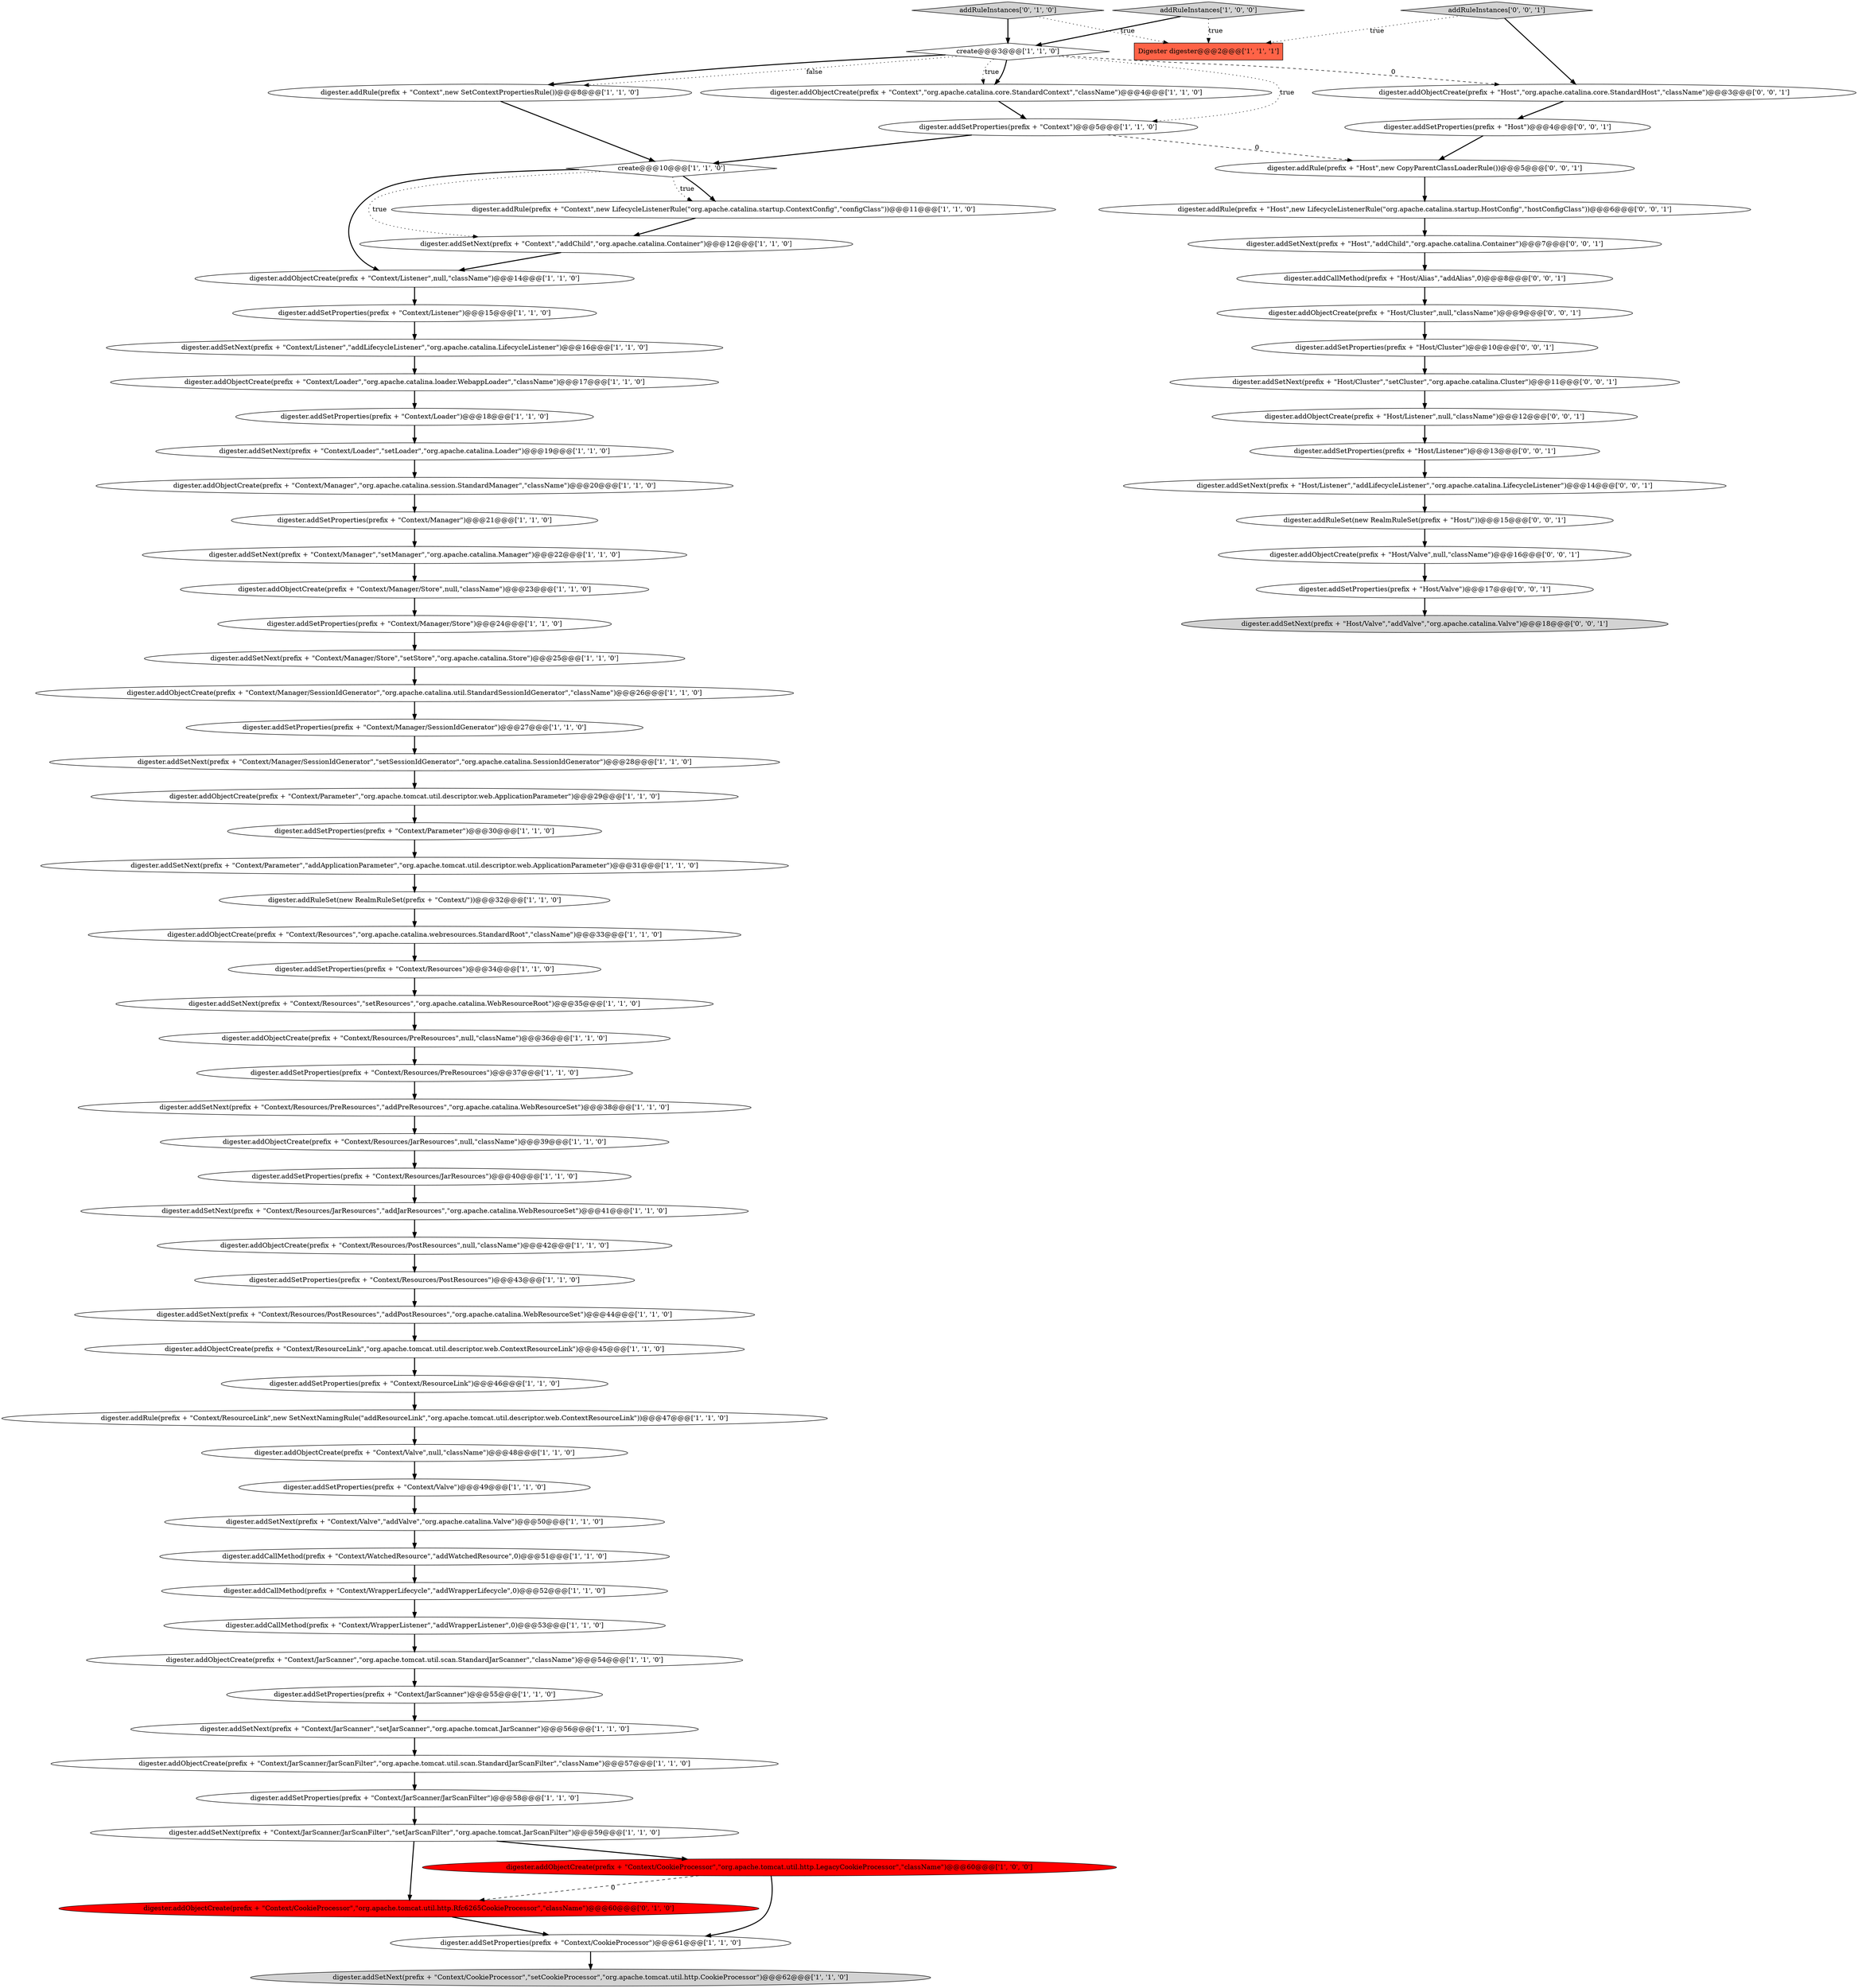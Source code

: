 digraph {
23 [style = filled, label = "digester.addSetNext(prefix + \"Context/JarScanner\",\"setJarScanner\",\"org.apache.tomcat.JarScanner\")@@@56@@@['1', '1', '0']", fillcolor = white, shape = ellipse image = "AAA0AAABBB1BBB"];
20 [style = filled, label = "digester.addSetProperties(prefix + \"Context/Manager/Store\")@@@24@@@['1', '1', '0']", fillcolor = white, shape = ellipse image = "AAA0AAABBB1BBB"];
60 [style = filled, label = "digester.addSetNext(prefix + \"Host/Cluster\",\"setCluster\",\"org.apache.catalina.Cluster\")@@@11@@@['0', '0', '1']", fillcolor = white, shape = ellipse image = "AAA0AAABBB3BBB"];
43 [style = filled, label = "digester.addSetProperties(prefix + \"Context\")@@@5@@@['1', '1', '0']", fillcolor = white, shape = ellipse image = "AAA0AAABBB1BBB"];
45 [style = filled, label = "digester.addCallMethod(prefix + \"Context/WatchedResource\",\"addWatchedResource\",0)@@@51@@@['1', '1', '0']", fillcolor = white, shape = ellipse image = "AAA0AAABBB1BBB"];
29 [style = filled, label = "create@@@3@@@['1', '1', '0']", fillcolor = white, shape = diamond image = "AAA0AAABBB1BBB"];
56 [style = filled, label = "digester.addRuleSet(new RealmRuleSet(prefix + \"Context/\"))@@@32@@@['1', '1', '0']", fillcolor = white, shape = ellipse image = "AAA0AAABBB1BBB"];
2 [style = filled, label = "create@@@10@@@['1', '1', '0']", fillcolor = white, shape = diamond image = "AAA0AAABBB1BBB"];
52 [style = filled, label = "digester.addSetProperties(prefix + \"Context/ResourceLink\")@@@46@@@['1', '1', '0']", fillcolor = white, shape = ellipse image = "AAA0AAABBB1BBB"];
39 [style = filled, label = "digester.addObjectCreate(prefix + \"Context/Resources/PostResources\",null,\"className\")@@@42@@@['1', '1', '0']", fillcolor = white, shape = ellipse image = "AAA0AAABBB1BBB"];
59 [style = filled, label = "digester.addObjectCreate(prefix + \"Context/CookieProcessor\",\"org.apache.tomcat.util.http.Rfc6265CookieProcessor\",\"className\")@@@60@@@['0', '1', '0']", fillcolor = red, shape = ellipse image = "AAA1AAABBB2BBB"];
62 [style = filled, label = "digester.addObjectCreate(prefix + \"Host\",\"org.apache.catalina.core.StandardHost\",\"className\")@@@3@@@['0', '0', '1']", fillcolor = white, shape = ellipse image = "AAA0AAABBB3BBB"];
13 [style = filled, label = "digester.addSetProperties(prefix + \"Context/Resources/PreResources\")@@@37@@@['1', '1', '0']", fillcolor = white, shape = ellipse image = "AAA0AAABBB1BBB"];
21 [style = filled, label = "digester.addObjectCreate(prefix + \"Context/Loader\",\"org.apache.catalina.loader.WebappLoader\",\"className\")@@@17@@@['1', '1', '0']", fillcolor = white, shape = ellipse image = "AAA0AAABBB1BBB"];
30 [style = filled, label = "addRuleInstances['1', '0', '0']", fillcolor = lightgray, shape = diamond image = "AAA0AAABBB1BBB"];
72 [style = filled, label = "digester.addSetProperties(prefix + \"Host\")@@@4@@@['0', '0', '1']", fillcolor = white, shape = ellipse image = "AAA0AAABBB3BBB"];
24 [style = filled, label = "digester.addSetNext(prefix + \"Context/Manager\",\"setManager\",\"org.apache.catalina.Manager\")@@@22@@@['1', '1', '0']", fillcolor = white, shape = ellipse image = "AAA0AAABBB1BBB"];
48 [style = filled, label = "digester.addCallMethod(prefix + \"Context/WrapperListener\",\"addWrapperListener\",0)@@@53@@@['1', '1', '0']", fillcolor = white, shape = ellipse image = "AAA0AAABBB1BBB"];
53 [style = filled, label = "digester.addCallMethod(prefix + \"Context/WrapperLifecycle\",\"addWrapperLifecycle\",0)@@@52@@@['1', '1', '0']", fillcolor = white, shape = ellipse image = "AAA0AAABBB1BBB"];
50 [style = filled, label = "digester.addSetNext(prefix + \"Context/Loader\",\"setLoader\",\"org.apache.catalina.Loader\")@@@19@@@['1', '1', '0']", fillcolor = white, shape = ellipse image = "AAA0AAABBB1BBB"];
1 [style = filled, label = "digester.addSetProperties(prefix + \"Context/Resources/PostResources\")@@@43@@@['1', '1', '0']", fillcolor = white, shape = ellipse image = "AAA0AAABBB1BBB"];
35 [style = filled, label = "digester.addRule(prefix + \"Context/ResourceLink\",new SetNextNamingRule(\"addResourceLink\",\"org.apache.tomcat.util.descriptor.web.ContextResourceLink\"))@@@47@@@['1', '1', '0']", fillcolor = white, shape = ellipse image = "AAA0AAABBB1BBB"];
41 [style = filled, label = "digester.addSetNext(prefix + \"Context/JarScanner/JarScanFilter\",\"setJarScanFilter\",\"org.apache.tomcat.JarScanFilter\")@@@59@@@['1', '1', '0']", fillcolor = white, shape = ellipse image = "AAA0AAABBB1BBB"];
25 [style = filled, label = "digester.addSetProperties(prefix + \"Context/Loader\")@@@18@@@['1', '1', '0']", fillcolor = white, shape = ellipse image = "AAA0AAABBB1BBB"];
6 [style = filled, label = "digester.addObjectCreate(prefix + \"Context/Manager\",\"org.apache.catalina.session.StandardManager\",\"className\")@@@20@@@['1', '1', '0']", fillcolor = white, shape = ellipse image = "AAA0AAABBB1BBB"];
71 [style = filled, label = "digester.addRule(prefix + \"Host\",new LifecycleListenerRule(\"org.apache.catalina.startup.HostConfig\",\"hostConfigClass\"))@@@6@@@['0', '0', '1']", fillcolor = white, shape = ellipse image = "AAA0AAABBB3BBB"];
11 [style = filled, label = "digester.addRule(prefix + \"Context\",new SetContextPropertiesRule())@@@8@@@['1', '1', '0']", fillcolor = white, shape = ellipse image = "AAA0AAABBB1BBB"];
57 [style = filled, label = "digester.addSetNext(prefix + \"Context/Listener\",\"addLifecycleListener\",\"org.apache.catalina.LifecycleListener\")@@@16@@@['1', '1', '0']", fillcolor = white, shape = ellipse image = "AAA0AAABBB1BBB"];
69 [style = filled, label = "digester.addSetProperties(prefix + \"Host/Cluster\")@@@10@@@['0', '0', '1']", fillcolor = white, shape = ellipse image = "AAA0AAABBB3BBB"];
4 [style = filled, label = "digester.addSetProperties(prefix + \"Context/Resources\")@@@34@@@['1', '1', '0']", fillcolor = white, shape = ellipse image = "AAA0AAABBB1BBB"];
26 [style = filled, label = "digester.addSetProperties(prefix + \"Context/CookieProcessor\")@@@61@@@['1', '1', '0']", fillcolor = white, shape = ellipse image = "AAA0AAABBB1BBB"];
10 [style = filled, label = "digester.addObjectCreate(prefix + \"Context/JarScanner/JarScanFilter\",\"org.apache.tomcat.util.scan.StandardJarScanFilter\",\"className\")@@@57@@@['1', '1', '0']", fillcolor = white, shape = ellipse image = "AAA0AAABBB1BBB"];
49 [style = filled, label = "digester.addSetNext(prefix + \"Context/Resources/JarResources\",\"addJarResources\",\"org.apache.catalina.WebResourceSet\")@@@41@@@['1', '1', '0']", fillcolor = white, shape = ellipse image = "AAA0AAABBB1BBB"];
34 [style = filled, label = "digester.addObjectCreate(prefix + \"Context/Listener\",null,\"className\")@@@14@@@['1', '1', '0']", fillcolor = white, shape = ellipse image = "AAA0AAABBB1BBB"];
68 [style = filled, label = "digester.addSetNext(prefix + \"Host/Valve\",\"addValve\",\"org.apache.catalina.Valve\")@@@18@@@['0', '0', '1']", fillcolor = lightgray, shape = ellipse image = "AAA0AAABBB3BBB"];
37 [style = filled, label = "digester.addSetNext(prefix + \"Context/Parameter\",\"addApplicationParameter\",\"org.apache.tomcat.util.descriptor.web.ApplicationParameter\")@@@31@@@['1', '1', '0']", fillcolor = white, shape = ellipse image = "AAA0AAABBB1BBB"];
42 [style = filled, label = "digester.addSetNext(prefix + \"Context/Manager/Store\",\"setStore\",\"org.apache.catalina.Store\")@@@25@@@['1', '1', '0']", fillcolor = white, shape = ellipse image = "AAA0AAABBB1BBB"];
36 [style = filled, label = "digester.addRule(prefix + \"Context\",new LifecycleListenerRule(\"org.apache.catalina.startup.ContextConfig\",\"configClass\"))@@@11@@@['1', '1', '0']", fillcolor = white, shape = ellipse image = "AAA0AAABBB1BBB"];
33 [style = filled, label = "digester.addObjectCreate(prefix + \"Context/JarScanner\",\"org.apache.tomcat.util.scan.StandardJarScanner\",\"className\")@@@54@@@['1', '1', '0']", fillcolor = white, shape = ellipse image = "AAA0AAABBB1BBB"];
75 [style = filled, label = "digester.addObjectCreate(prefix + \"Host/Listener\",null,\"className\")@@@12@@@['0', '0', '1']", fillcolor = white, shape = ellipse image = "AAA0AAABBB3BBB"];
32 [style = filled, label = "digester.addObjectCreate(prefix + \"Context/ResourceLink\",\"org.apache.tomcat.util.descriptor.web.ContextResourceLink\")@@@45@@@['1', '1', '0']", fillcolor = white, shape = ellipse image = "AAA0AAABBB1BBB"];
58 [style = filled, label = "addRuleInstances['0', '1', '0']", fillcolor = lightgray, shape = diamond image = "AAA0AAABBB2BBB"];
15 [style = filled, label = "digester.addObjectCreate(prefix + \"Context/Manager/Store\",null,\"className\")@@@23@@@['1', '1', '0']", fillcolor = white, shape = ellipse image = "AAA0AAABBB1BBB"];
46 [style = filled, label = "digester.addObjectCreate(prefix + \"Context\",\"org.apache.catalina.core.StandardContext\",\"className\")@@@4@@@['1', '1', '0']", fillcolor = white, shape = ellipse image = "AAA0AAABBB1BBB"];
19 [style = filled, label = "digester.addSetProperties(prefix + \"Context/Resources/JarResources\")@@@40@@@['1', '1', '0']", fillcolor = white, shape = ellipse image = "AAA0AAABBB1BBB"];
8 [style = filled, label = "digester.addSetNext(prefix + \"Context/Resources/PostResources\",\"addPostResources\",\"org.apache.catalina.WebResourceSet\")@@@44@@@['1', '1', '0']", fillcolor = white, shape = ellipse image = "AAA0AAABBB1BBB"];
28 [style = filled, label = "digester.addSetProperties(prefix + \"Context/Valve\")@@@49@@@['1', '1', '0']", fillcolor = white, shape = ellipse image = "AAA0AAABBB1BBB"];
55 [style = filled, label = "Digester digester@@@2@@@['1', '1', '1']", fillcolor = tomato, shape = box image = "AAA0AAABBB1BBB"];
9 [style = filled, label = "digester.addSetNext(prefix + \"Context\",\"addChild\",\"org.apache.catalina.Container\")@@@12@@@['1', '1', '0']", fillcolor = white, shape = ellipse image = "AAA0AAABBB1BBB"];
14 [style = filled, label = "digester.addObjectCreate(prefix + \"Context/Valve\",null,\"className\")@@@48@@@['1', '1', '0']", fillcolor = white, shape = ellipse image = "AAA0AAABBB1BBB"];
70 [style = filled, label = "digester.addSetNext(prefix + \"Host\",\"addChild\",\"org.apache.catalina.Container\")@@@7@@@['0', '0', '1']", fillcolor = white, shape = ellipse image = "AAA0AAABBB3BBB"];
65 [style = filled, label = "digester.addObjectCreate(prefix + \"Host/Valve\",null,\"className\")@@@16@@@['0', '0', '1']", fillcolor = white, shape = ellipse image = "AAA0AAABBB3BBB"];
67 [style = filled, label = "digester.addRule(prefix + \"Host\",new CopyParentClassLoaderRule())@@@5@@@['0', '0', '1']", fillcolor = white, shape = ellipse image = "AAA0AAABBB3BBB"];
17 [style = filled, label = "digester.addObjectCreate(prefix + \"Context/Resources/JarResources\",null,\"className\")@@@39@@@['1', '1', '0']", fillcolor = white, shape = ellipse image = "AAA0AAABBB1BBB"];
63 [style = filled, label = "digester.addSetProperties(prefix + \"Host/Valve\")@@@17@@@['0', '0', '1']", fillcolor = white, shape = ellipse image = "AAA0AAABBB3BBB"];
22 [style = filled, label = "digester.addSetProperties(prefix + \"Context/JarScanner/JarScanFilter\")@@@58@@@['1', '1', '0']", fillcolor = white, shape = ellipse image = "AAA0AAABBB1BBB"];
16 [style = filled, label = "digester.addObjectCreate(prefix + \"Context/CookieProcessor\",\"org.apache.tomcat.util.http.LegacyCookieProcessor\",\"className\")@@@60@@@['1', '0', '0']", fillcolor = red, shape = ellipse image = "AAA1AAABBB1BBB"];
38 [style = filled, label = "digester.addObjectCreate(prefix + \"Context/Parameter\",\"org.apache.tomcat.util.descriptor.web.ApplicationParameter\")@@@29@@@['1', '1', '0']", fillcolor = white, shape = ellipse image = "AAA0AAABBB1BBB"];
61 [style = filled, label = "addRuleInstances['0', '0', '1']", fillcolor = lightgray, shape = diamond image = "AAA0AAABBB3BBB"];
40 [style = filled, label = "digester.addObjectCreate(prefix + \"Context/Manager/SessionIdGenerator\",\"org.apache.catalina.util.StandardSessionIdGenerator\",\"className\")@@@26@@@['1', '1', '0']", fillcolor = white, shape = ellipse image = "AAA0AAABBB1BBB"];
66 [style = filled, label = "digester.addCallMethod(prefix + \"Host/Alias\",\"addAlias\",0)@@@8@@@['0', '0', '1']", fillcolor = white, shape = ellipse image = "AAA0AAABBB3BBB"];
74 [style = filled, label = "digester.addSetProperties(prefix + \"Host/Listener\")@@@13@@@['0', '0', '1']", fillcolor = white, shape = ellipse image = "AAA0AAABBB3BBB"];
27 [style = filled, label = "digester.addSetNext(prefix + \"Context/Manager/SessionIdGenerator\",\"setSessionIdGenerator\",\"org.apache.catalina.SessionIdGenerator\")@@@28@@@['1', '1', '0']", fillcolor = white, shape = ellipse image = "AAA0AAABBB1BBB"];
76 [style = filled, label = "digester.addRuleSet(new RealmRuleSet(prefix + \"Host/\"))@@@15@@@['0', '0', '1']", fillcolor = white, shape = ellipse image = "AAA0AAABBB3BBB"];
5 [style = filled, label = "digester.addSetNext(prefix + \"Context/CookieProcessor\",\"setCookieProcessor\",\"org.apache.tomcat.util.http.CookieProcessor\")@@@62@@@['1', '1', '0']", fillcolor = lightgray, shape = ellipse image = "AAA0AAABBB1BBB"];
7 [style = filled, label = "digester.addObjectCreate(prefix + \"Context/Resources\",\"org.apache.catalina.webresources.StandardRoot\",\"className\")@@@33@@@['1', '1', '0']", fillcolor = white, shape = ellipse image = "AAA0AAABBB1BBB"];
3 [style = filled, label = "digester.addSetProperties(prefix + \"Context/Listener\")@@@15@@@['1', '1', '0']", fillcolor = white, shape = ellipse image = "AAA0AAABBB1BBB"];
0 [style = filled, label = "digester.addSetProperties(prefix + \"Context/Manager\")@@@21@@@['1', '1', '0']", fillcolor = white, shape = ellipse image = "AAA0AAABBB1BBB"];
18 [style = filled, label = "digester.addSetNext(prefix + \"Context/Resources/PreResources\",\"addPreResources\",\"org.apache.catalina.WebResourceSet\")@@@38@@@['1', '1', '0']", fillcolor = white, shape = ellipse image = "AAA0AAABBB1BBB"];
54 [style = filled, label = "digester.addObjectCreate(prefix + \"Context/Resources/PreResources\",null,\"className\")@@@36@@@['1', '1', '0']", fillcolor = white, shape = ellipse image = "AAA0AAABBB1BBB"];
31 [style = filled, label = "digester.addSetProperties(prefix + \"Context/JarScanner\")@@@55@@@['1', '1', '0']", fillcolor = white, shape = ellipse image = "AAA0AAABBB1BBB"];
51 [style = filled, label = "digester.addSetNext(prefix + \"Context/Valve\",\"addValve\",\"org.apache.catalina.Valve\")@@@50@@@['1', '1', '0']", fillcolor = white, shape = ellipse image = "AAA0AAABBB1BBB"];
64 [style = filled, label = "digester.addSetNext(prefix + \"Host/Listener\",\"addLifecycleListener\",\"org.apache.catalina.LifecycleListener\")@@@14@@@['0', '0', '1']", fillcolor = white, shape = ellipse image = "AAA0AAABBB3BBB"];
73 [style = filled, label = "digester.addObjectCreate(prefix + \"Host/Cluster\",null,\"className\")@@@9@@@['0', '0', '1']", fillcolor = white, shape = ellipse image = "AAA0AAABBB3BBB"];
12 [style = filled, label = "digester.addSetNext(prefix + \"Context/Resources\",\"setResources\",\"org.apache.catalina.WebResourceRoot\")@@@35@@@['1', '1', '0']", fillcolor = white, shape = ellipse image = "AAA0AAABBB1BBB"];
47 [style = filled, label = "digester.addSetProperties(prefix + \"Context/Manager/SessionIdGenerator\")@@@27@@@['1', '1', '0']", fillcolor = white, shape = ellipse image = "AAA0AAABBB1BBB"];
44 [style = filled, label = "digester.addSetProperties(prefix + \"Context/Parameter\")@@@30@@@['1', '1', '0']", fillcolor = white, shape = ellipse image = "AAA0AAABBB1BBB"];
29->43 [style = dotted, label="true"];
71->70 [style = bold, label=""];
27->38 [style = bold, label=""];
70->66 [style = bold, label=""];
69->60 [style = bold, label=""];
38->44 [style = bold, label=""];
32->52 [style = bold, label=""];
14->28 [style = bold, label=""];
30->55 [style = dotted, label="true"];
67->71 [style = bold, label=""];
47->27 [style = bold, label=""];
30->29 [style = bold, label=""];
49->39 [style = bold, label=""];
15->20 [style = bold, label=""];
29->46 [style = bold, label=""];
0->24 [style = bold, label=""];
40->47 [style = bold, label=""];
2->36 [style = bold, label=""];
66->73 [style = bold, label=""];
56->7 [style = bold, label=""];
12->54 [style = bold, label=""];
59->26 [style = bold, label=""];
53->48 [style = bold, label=""];
52->35 [style = bold, label=""];
36->9 [style = bold, label=""];
29->11 [style = dotted, label="false"];
2->34 [style = bold, label=""];
22->41 [style = bold, label=""];
16->26 [style = bold, label=""];
64->76 [style = bold, label=""];
75->74 [style = bold, label=""];
21->25 [style = bold, label=""];
73->69 [style = bold, label=""];
41->59 [style = bold, label=""];
43->67 [style = dashed, label="0"];
42->40 [style = bold, label=""];
57->21 [style = bold, label=""];
48->33 [style = bold, label=""];
23->10 [style = bold, label=""];
44->37 [style = bold, label=""];
58->55 [style = dotted, label="true"];
29->11 [style = bold, label=""];
13->18 [style = bold, label=""];
46->43 [style = bold, label=""];
1->8 [style = bold, label=""];
43->2 [style = bold, label=""];
16->59 [style = dashed, label="0"];
45->53 [style = bold, label=""];
7->4 [style = bold, label=""];
35->14 [style = bold, label=""];
2->9 [style = dotted, label="true"];
51->45 [style = bold, label=""];
61->55 [style = dotted, label="true"];
20->42 [style = bold, label=""];
4->12 [style = bold, label=""];
39->1 [style = bold, label=""];
41->16 [style = bold, label=""];
2->36 [style = dotted, label="true"];
65->63 [style = bold, label=""];
61->62 [style = bold, label=""];
24->15 [style = bold, label=""];
10->22 [style = bold, label=""];
50->6 [style = bold, label=""];
31->23 [style = bold, label=""];
8->32 [style = bold, label=""];
26->5 [style = bold, label=""];
29->62 [style = dashed, label="0"];
18->17 [style = bold, label=""];
74->64 [style = bold, label=""];
6->0 [style = bold, label=""];
28->51 [style = bold, label=""];
17->19 [style = bold, label=""];
11->2 [style = bold, label=""];
29->46 [style = dotted, label="true"];
58->29 [style = bold, label=""];
54->13 [style = bold, label=""];
63->68 [style = bold, label=""];
34->3 [style = bold, label=""];
19->49 [style = bold, label=""];
62->72 [style = bold, label=""];
76->65 [style = bold, label=""];
72->67 [style = bold, label=""];
33->31 [style = bold, label=""];
3->57 [style = bold, label=""];
60->75 [style = bold, label=""];
25->50 [style = bold, label=""];
37->56 [style = bold, label=""];
9->34 [style = bold, label=""];
}
